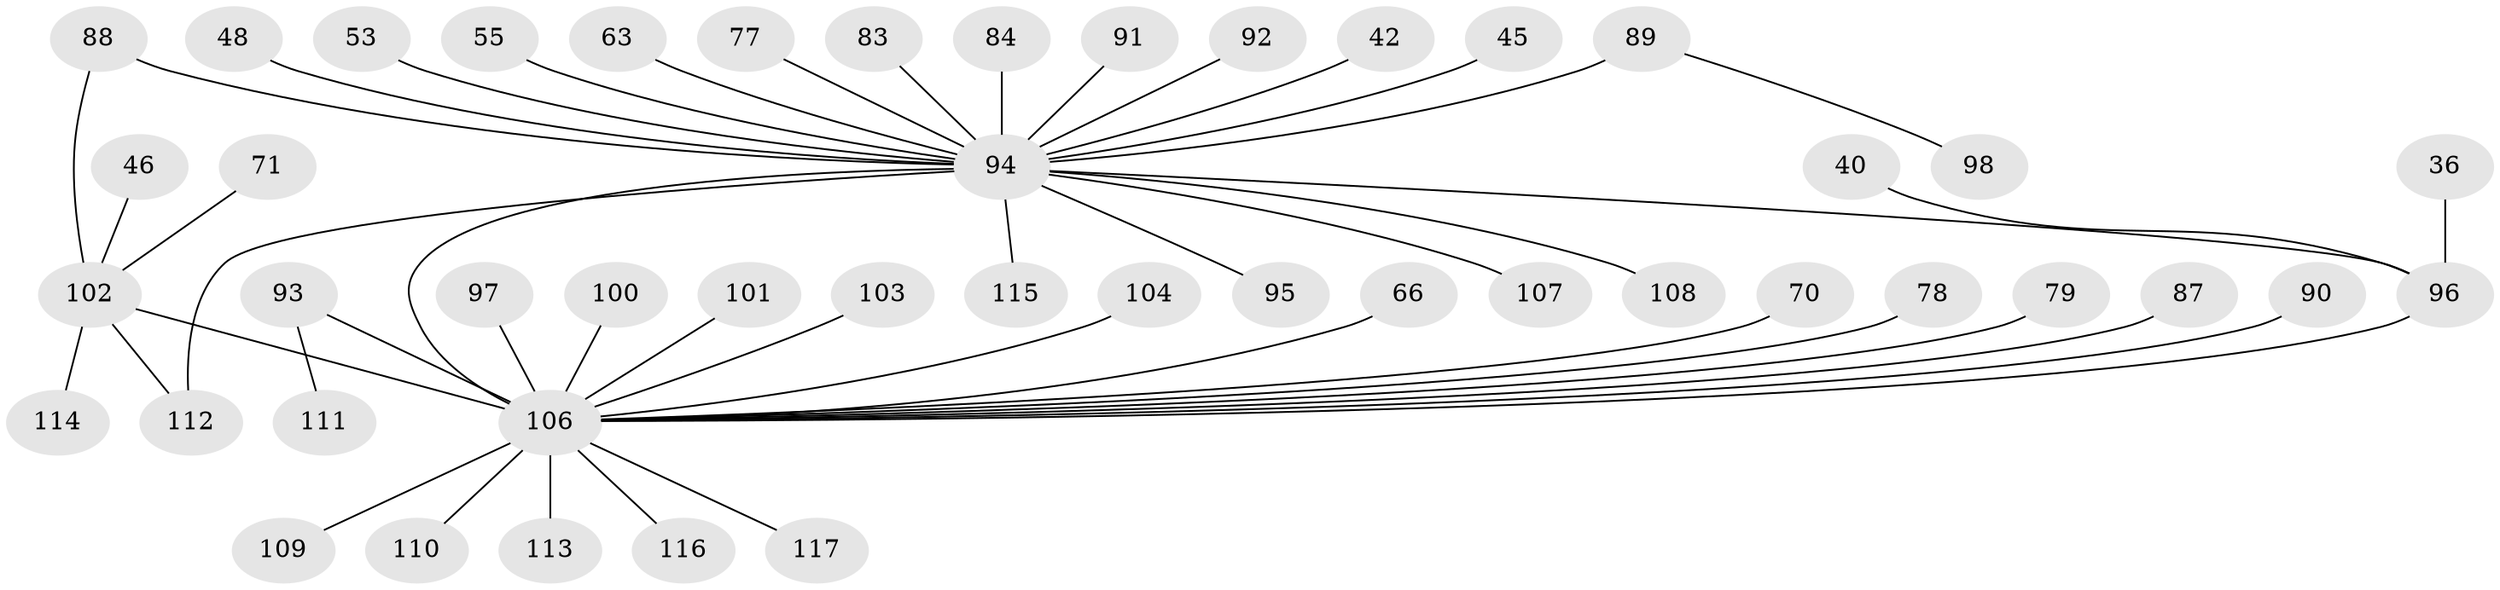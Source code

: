 // original degree distribution, {10: 0.02564102564102564, 20: 0.008547008547008548, 6: 0.017094017094017096, 21: 0.008547008547008548, 3: 0.07692307692307693, 8: 0.008547008547008548, 1: 0.5641025641025641, 2: 0.23931623931623933, 4: 0.03418803418803419, 7: 0.008547008547008548, 5: 0.008547008547008548}
// Generated by graph-tools (version 1.1) at 2025/51/03/04/25 21:51:26]
// undirected, 46 vertices, 48 edges
graph export_dot {
graph [start="1"]
  node [color=gray90,style=filled];
  36;
  40;
  42;
  45 [super="+35"];
  46;
  48;
  53;
  55;
  63;
  66 [super="+39"];
  70;
  71;
  77;
  78;
  79;
  83;
  84;
  87 [super="+17"];
  88 [super="+64+74+76+82"];
  89 [super="+61"];
  90 [super="+81"];
  91;
  92 [super="+43"];
  93 [super="+73"];
  94 [super="+65+72+75+9+20+34"];
  95;
  96 [super="+3"];
  97;
  98;
  100;
  101;
  102 [super="+68"];
  103 [super="+86"];
  104;
  106 [super="+4+11+15+8+99+10+105+13+16+30+41+47+56+57+59+60"];
  107;
  108;
  109;
  110 [super="+67"];
  111;
  112 [super="+80+85"];
  113;
  114;
  115;
  116;
  117;
  36 -- 96;
  40 -- 96;
  42 -- 94;
  45 -- 94;
  46 -- 102;
  48 -- 94;
  53 -- 94;
  55 -- 94;
  63 -- 94;
  66 -- 106;
  70 -- 106;
  71 -- 102;
  77 -- 94;
  78 -- 106;
  79 -- 106;
  83 -- 94;
  84 -- 94;
  87 -- 106;
  88 -- 102;
  88 -- 94;
  89 -- 98;
  89 -- 94 [weight=3];
  90 -- 106;
  91 -- 94;
  92 -- 94;
  93 -- 106 [weight=2];
  93 -- 111;
  94 -- 106 [weight=5];
  94 -- 95;
  94 -- 96 [weight=3];
  94 -- 107;
  94 -- 108;
  94 -- 112 [weight=2];
  94 -- 115;
  96 -- 106;
  97 -- 106;
  100 -- 106;
  101 -- 106;
  102 -- 106 [weight=4];
  102 -- 114;
  102 -- 112;
  103 -- 106;
  104 -- 106 [weight=2];
  106 -- 113;
  106 -- 116;
  106 -- 109;
  106 -- 117;
  106 -- 110;
}
